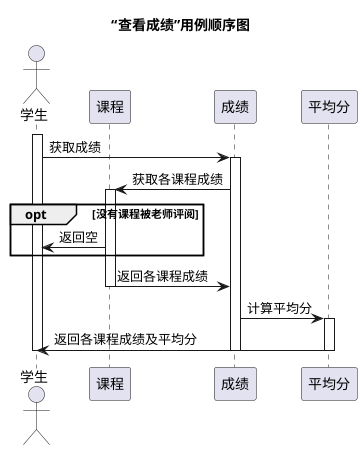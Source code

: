 @startuml

title:“查看成绩”用例顺序图

actor 学生
participant 课程
participant 成绩
participant 平均分

activate 学生
    学生->成绩:获取成绩
    activate 成绩
        成绩->课程:获取各课程成绩
        activate 课程
            opt 没有课程被老师评阅
                课程->学生:返回空
            end opt
            课程->成绩:返回各课程成绩

        deactivate 课程
        成绩->平均分:计算平均分
        activate 平均分
            平均分->学生:返回各课程成绩及平均分
        deactivate 平均分
    deactivate 成绩
deactivate 学生

@enduml